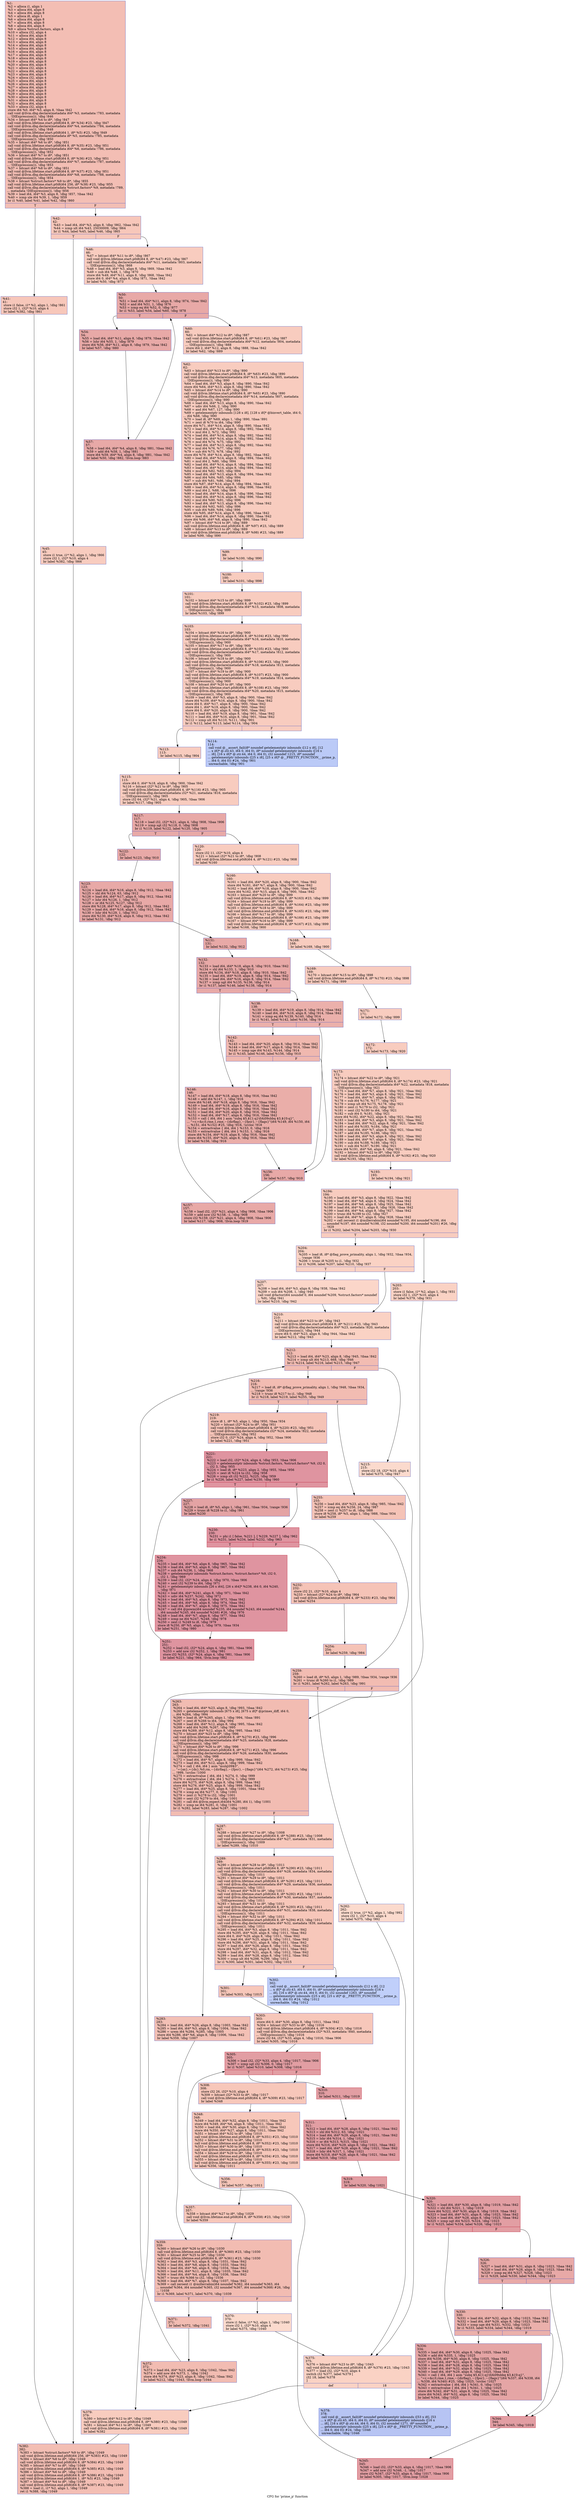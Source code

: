 digraph "CFG for 'prime_p' function" {
	label="CFG for 'prime_p' function";

	Node0x19d0fa0 [shape=record,color="#3d50c3ff", style=filled, fillcolor="#e36c5570",label="{%1:\l  %2 = alloca i1, align 1\l  %3 = alloca i64, align 8\l  %4 = alloca i64, align 8\l  %5 = alloca i8, align 1\l  %6 = alloca i64, align 8\l  %7 = alloca i64, align 8\l  %8 = alloca i64, align 8\l  %9 = alloca %struct.factors, align 8\l  %10 = alloca i32, align 4\l  %11 = alloca i64, align 8\l  %12 = alloca i64, align 8\l  %13 = alloca i64, align 8\l  %14 = alloca i64, align 8\l  %15 = alloca i64, align 8\l  %16 = alloca i64, align 8\l  %17 = alloca i64, align 8\l  %18 = alloca i64, align 8\l  %19 = alloca i64, align 8\l  %20 = alloca i64, align 8\l  %21 = alloca i32, align 4\l  %22 = alloca i64, align 8\l  %23 = alloca i64, align 8\l  %24 = alloca i32, align 4\l  %25 = alloca i64, align 8\l  %26 = alloca i64, align 8\l  %27 = alloca i64, align 8\l  %28 = alloca i64, align 8\l  %29 = alloca i64, align 8\l  %30 = alloca i64, align 8\l  %31 = alloca i64, align 8\l  %32 = alloca i64, align 8\l  %33 = alloca i32, align 4\l  store i64 %0, i64* %3, align 8, !tbaa !842\l  call void @llvm.dbg.declare(metadata i64* %3, metadata !783, metadata\l... !DIExpression()), !dbg !846\l  %34 = bitcast i64* %4 to i8*, !dbg !847\l  call void @llvm.lifetime.start.p0i8(i64 8, i8* %34) #23, !dbg !847\l  call void @llvm.dbg.declare(metadata i64* %4, metadata !784, metadata\l... !DIExpression()), !dbg !848\l  call void @llvm.lifetime.start.p0i8(i64 1, i8* %5) #23, !dbg !849\l  call void @llvm.dbg.declare(metadata i8* %5, metadata !785, metadata\l... !DIExpression()), !dbg !850\l  %35 = bitcast i64* %6 to i8*, !dbg !851\l  call void @llvm.lifetime.start.p0i8(i64 8, i8* %35) #23, !dbg !851\l  call void @llvm.dbg.declare(metadata i64* %6, metadata !786, metadata\l... !DIExpression()), !dbg !852\l  %36 = bitcast i64* %7 to i8*, !dbg !851\l  call void @llvm.lifetime.start.p0i8(i64 8, i8* %36) #23, !dbg !851\l  call void @llvm.dbg.declare(metadata i64* %7, metadata !787, metadata\l... !DIExpression()), !dbg !853\l  %37 = bitcast i64* %8 to i8*, !dbg !851\l  call void @llvm.lifetime.start.p0i8(i64 8, i8* %37) #23, !dbg !851\l  call void @llvm.dbg.declare(metadata i64* %8, metadata !788, metadata\l... !DIExpression()), !dbg !854\l  %38 = bitcast %struct.factors* %9 to i8*, !dbg !855\l  call void @llvm.lifetime.start.p0i8(i64 256, i8* %38) #23, !dbg !855\l  call void @llvm.dbg.declare(metadata %struct.factors* %9, metadata !789,\l... metadata !DIExpression()), !dbg !856\l  %39 = load i64, i64* %3, align 8, !dbg !857, !tbaa !842\l  %40 = icmp ule i64 %39, 1, !dbg !859\l  br i1 %40, label %41, label %42, !dbg !860\l|{<s0>T|<s1>F}}"];
	Node0x19d0fa0:s0 -> Node0x1a3d120;
	Node0x19d0fa0:s1 -> Node0x1a3d170;
	Node0x1a3d120 [shape=record,color="#3d50c3ff", style=filled, fillcolor="#ec7f6370",label="{%41:\l41:                                               \l  store i1 false, i1* %2, align 1, !dbg !861\l  store i32 1, i32* %10, align 4\l  br label %382, !dbg !861\l}"];
	Node0x1a3d120 -> Node0x1a3ea70;
	Node0x1a3d170 [shape=record,color="#3d50c3ff", style=filled, fillcolor="#ec7f6370",label="{%42:\l42:                                               \l  %43 = load i64, i64* %3, align 8, !dbg !862, !tbaa !842\l  %44 = icmp ult i64 %43, 25030009, !dbg !864\l  br i1 %44, label %45, label %46, !dbg !865\l|{<s0>T|<s1>F}}"];
	Node0x1a3d170:s0 -> Node0x1a3d1c0;
	Node0x1a3d170:s1 -> Node0x1a3d210;
	Node0x1a3d1c0 [shape=record,color="#3d50c3ff", style=filled, fillcolor="#f08b6e70",label="{%45:\l45:                                               \l  store i1 true, i1* %2, align 1, !dbg !866\l  store i32 1, i32* %10, align 4\l  br label %382, !dbg !866\l}"];
	Node0x1a3d1c0 -> Node0x1a3ea70;
	Node0x1a3d210 [shape=record,color="#3d50c3ff", style=filled, fillcolor="#f08b6e70",label="{%46:\l46:                                               \l  %47 = bitcast i64* %11 to i8*, !dbg !867\l  call void @llvm.lifetime.start.p0i8(i64 8, i8* %47) #23, !dbg !867\l  call void @llvm.dbg.declare(metadata i64* %11, metadata !803, metadata\l... !DIExpression()), !dbg !868\l  %48 = load i64, i64* %3, align 8, !dbg !869, !tbaa !842\l  %49 = sub i64 %48, 1, !dbg !870\l  store i64 %49, i64* %11, align 8, !dbg !868, !tbaa !842\l  store i64 0, i64* %4, align 8, !dbg !871, !tbaa !842\l  br label %50, !dbg !873\l}"];
	Node0x1a3d210 -> Node0x1a3d260;
	Node0x1a3d260 [shape=record,color="#3d50c3ff", style=filled, fillcolor="#ca3b3770",label="{%50:\l50:                                               \l  %51 = load i64, i64* %11, align 8, !dbg !874, !tbaa !842\l  %52 = and i64 %51, 1, !dbg !876\l  %53 = icmp eq i64 %52, 0, !dbg !877\l  br i1 %53, label %54, label %60, !dbg !878\l|{<s0>T|<s1>F}}"];
	Node0x1a3d260:s0 -> Node0x1a3d2b0;
	Node0x1a3d260:s1 -> Node0x1a3d350;
	Node0x1a3d2b0 [shape=record,color="#3d50c3ff", style=filled, fillcolor="#ca3b3770",label="{%54:\l54:                                               \l  %55 = load i64, i64* %11, align 8, !dbg !879, !tbaa !842\l  %56 = lshr i64 %55, 1, !dbg !879\l  store i64 %56, i64* %11, align 8, !dbg !879, !tbaa !842\l  br label %57, !dbg !880\l}"];
	Node0x1a3d2b0 -> Node0x1a3d300;
	Node0x1a3d300 [shape=record,color="#3d50c3ff", style=filled, fillcolor="#ca3b3770",label="{%57:\l57:                                               \l  %58 = load i64, i64* %4, align 8, !dbg !881, !tbaa !842\l  %59 = add i64 %58, 1, !dbg !881\l  store i64 %59, i64* %4, align 8, !dbg !881, !tbaa !842\l  br label %50, !dbg !882, !llvm.loop !883\l}"];
	Node0x1a3d300 -> Node0x1a3d260;
	Node0x1a3d350 [shape=record,color="#3d50c3ff", style=filled, fillcolor="#f08b6e70",label="{%60:\l60:                                               \l  %61 = bitcast i64* %12 to i8*, !dbg !887\l  call void @llvm.lifetime.start.p0i8(i64 8, i8* %61) #23, !dbg !887\l  call void @llvm.dbg.declare(metadata i64* %12, metadata !804, metadata\l... !DIExpression()), !dbg !888\l  store i64 2, i64* %12, align 8, !dbg !888, !tbaa !842\l  br label %62, !dbg !889\l}"];
	Node0x1a3d350 -> Node0x1a3d3a0;
	Node0x1a3d3a0 [shape=record,color="#3d50c3ff", style=filled, fillcolor="#f08b6e70",label="{%62:\l62:                                               \l  %63 = bitcast i64* %13 to i8*, !dbg !890\l  call void @llvm.lifetime.start.p0i8(i64 8, i8* %63) #23, !dbg !890\l  call void @llvm.dbg.declare(metadata i64* %13, metadata !805, metadata\l... !DIExpression()), !dbg !890\l  %64 = load i64, i64* %3, align 8, !dbg !890, !tbaa !842\l  store i64 %64, i64* %13, align 8, !dbg !890, !tbaa !842\l  %65 = bitcast i64* %14 to i8*, !dbg !890\l  call void @llvm.lifetime.start.p0i8(i64 8, i8* %65) #23, !dbg !890\l  call void @llvm.dbg.declare(metadata i64* %14, metadata !807, metadata\l... !DIExpression()), !dbg !890\l  %66 = load i64, i64* %13, align 8, !dbg !890, !tbaa !842\l  %67 = udiv i64 %66, 2, !dbg !890\l  %68 = and i64 %67, 127, !dbg !890\l  %69 = getelementptr inbounds [128 x i8], [128 x i8]* @binvert_table, i64 0,\l... i64 %68, !dbg !890\l  %70 = load i8, i8* %69, align 1, !dbg !890, !tbaa !891\l  %71 = zext i8 %70 to i64, !dbg !890\l  store i64 %71, i64* %14, align 8, !dbg !890, !tbaa !842\l  %72 = load i64, i64* %14, align 8, !dbg !892, !tbaa !842\l  %73 = mul i64 2, %72, !dbg !892\l  %74 = load i64, i64* %14, align 8, !dbg !892, !tbaa !842\l  %75 = load i64, i64* %14, align 8, !dbg !892, !tbaa !842\l  %76 = mul i64 %74, %75, !dbg !892\l  %77 = load i64, i64* %13, align 8, !dbg !892, !tbaa !842\l  %78 = mul i64 %76, %77, !dbg !892\l  %79 = sub i64 %73, %78, !dbg !892\l  store i64 %79, i64* %14, align 8, !dbg !892, !tbaa !842\l  %80 = load i64, i64* %14, align 8, !dbg !894, !tbaa !842\l  %81 = mul i64 2, %80, !dbg !894\l  %82 = load i64, i64* %14, align 8, !dbg !894, !tbaa !842\l  %83 = load i64, i64* %14, align 8, !dbg !894, !tbaa !842\l  %84 = mul i64 %82, %83, !dbg !894\l  %85 = load i64, i64* %13, align 8, !dbg !894, !tbaa !842\l  %86 = mul i64 %84, %85, !dbg !894\l  %87 = sub i64 %81, %86, !dbg !894\l  store i64 %87, i64* %14, align 8, !dbg !894, !tbaa !842\l  %88 = load i64, i64* %14, align 8, !dbg !896, !tbaa !842\l  %89 = mul i64 2, %88, !dbg !896\l  %90 = load i64, i64* %14, align 8, !dbg !896, !tbaa !842\l  %91 = load i64, i64* %14, align 8, !dbg !896, !tbaa !842\l  %92 = mul i64 %90, %91, !dbg !896\l  %93 = load i64, i64* %13, align 8, !dbg !896, !tbaa !842\l  %94 = mul i64 %92, %93, !dbg !896\l  %95 = sub i64 %89, %94, !dbg !896\l  store i64 %95, i64* %14, align 8, !dbg !896, !tbaa !842\l  %96 = load i64, i64* %14, align 8, !dbg !890, !tbaa !842\l  store i64 %96, i64* %8, align 8, !dbg !890, !tbaa !842\l  %97 = bitcast i64* %14 to i8*, !dbg !889\l  call void @llvm.lifetime.end.p0i8(i64 8, i8* %97) #23, !dbg !889\l  %98 = bitcast i64* %13 to i8*, !dbg !889\l  call void @llvm.lifetime.end.p0i8(i64 8, i8* %98) #23, !dbg !889\l  br label %99, !dbg !890\l}"];
	Node0x1a3d3a0 -> Node0x1a3d3f0;
	Node0x1a3d3f0 [shape=record,color="#3d50c3ff", style=filled, fillcolor="#f08b6e70",label="{%99:\l99:                                               \l  br label %100, !dbg !890\l}"];
	Node0x1a3d3f0 -> Node0x1a3d440;
	Node0x1a3d440 [shape=record,color="#3d50c3ff", style=filled, fillcolor="#f08b6e70",label="{%100:\l100:                                              \l  br label %101, !dbg !898\l}"];
	Node0x1a3d440 -> Node0x1a3d490;
	Node0x1a3d490 [shape=record,color="#3d50c3ff", style=filled, fillcolor="#f08b6e70",label="{%101:\l101:                                              \l  %102 = bitcast i64* %15 to i8*, !dbg !899\l  call void @llvm.lifetime.start.p0i8(i64 8, i8* %102) #23, !dbg !899\l  call void @llvm.dbg.declare(metadata i64* %15, metadata !808, metadata\l... !DIExpression()), !dbg !899\l  br label %103, !dbg !899\l}"];
	Node0x1a3d490 -> Node0x1a3d4e0;
	Node0x1a3d4e0 [shape=record,color="#3d50c3ff", style=filled, fillcolor="#f08b6e70",label="{%103:\l103:                                              \l  %104 = bitcast i64* %16 to i8*, !dbg !900\l  call void @llvm.lifetime.start.p0i8(i64 8, i8* %104) #23, !dbg !900\l  call void @llvm.dbg.declare(metadata i64* %16, metadata !810, metadata\l... !DIExpression()), !dbg !900\l  %105 = bitcast i64* %17 to i8*, !dbg !900\l  call void @llvm.lifetime.start.p0i8(i64 8, i8* %105) #23, !dbg !900\l  call void @llvm.dbg.declare(metadata i64* %17, metadata !812, metadata\l... !DIExpression()), !dbg !900\l  %106 = bitcast i64* %18 to i8*, !dbg !900\l  call void @llvm.lifetime.start.p0i8(i64 8, i8* %106) #23, !dbg !900\l  call void @llvm.dbg.declare(metadata i64* %18, metadata !813, metadata\l... !DIExpression()), !dbg !900\l  %107 = bitcast i64* %19 to i8*, !dbg !900\l  call void @llvm.lifetime.start.p0i8(i64 8, i8* %107) #23, !dbg !900\l  call void @llvm.dbg.declare(metadata i64* %19, metadata !814, metadata\l... !DIExpression()), !dbg !900\l  %108 = bitcast i64* %20 to i8*, !dbg !900\l  call void @llvm.lifetime.start.p0i8(i64 8, i8* %108) #23, !dbg !900\l  call void @llvm.dbg.declare(metadata i64* %20, metadata !815, metadata\l... !DIExpression()), !dbg !900\l  %109 = load i64, i64* %3, align 8, !dbg !900, !tbaa !842\l  store i64 %109, i64* %16, align 8, !dbg !900, !tbaa !842\l  store i64 0, i64* %17, align 8, !dbg !900, !tbaa !842\l  store i64 1, i64* %19, align 8, !dbg !900, !tbaa !842\l  store i64 0, i64* %20, align 8, !dbg !900, !tbaa !842\l  %110 = load i64, i64* %19, align 8, !dbg !901, !tbaa !842\l  %111 = load i64, i64* %16, align 8, !dbg !901, !tbaa !842\l  %112 = icmp ult i64 %110, %111, !dbg !901\l  br i1 %112, label %113, label %114, !dbg !904\l|{<s0>T|<s1>F}}"];
	Node0x1a3d4e0:s0 -> Node0x1a3d530;
	Node0x1a3d4e0:s1 -> Node0x1a3d580;
	Node0x1a3d530 [shape=record,color="#3d50c3ff", style=filled, fillcolor="#f08b6e70",label="{%113:\l113:                                              \l  br label %115, !dbg !904\l}"];
	Node0x1a3d530 -> Node0x1a3d5d0;
	Node0x1a3d580 [shape=record,color="#3d50c3ff", style=filled, fillcolor="#6687ed70",label="{%114:\l114:                                              \l  call void @__assert_fail(i8* noundef getelementptr inbounds ([12 x i8], [12\l... x i8]* @.str.43, i64 0, i64 0), i8* noundef getelementptr inbounds ([16 x\l... i8], [16 x i8]* @.str.44, i64 0, i64 0), i32 noundef 1215, i8* noundef\l... getelementptr inbounds ([25 x i8], [25 x i8]* @__PRETTY_FUNCTION__.prime_p,\l... i64 0, i64 0)) #24, !dbg !901\l  unreachable, !dbg !901\l}"];
	Node0x1a3d5d0 [shape=record,color="#3d50c3ff", style=filled, fillcolor="#f08b6e70",label="{%115:\l115:                                              \l  store i64 0, i64* %18, align 8, !dbg !900, !tbaa !842\l  %116 = bitcast i32* %21 to i8*, !dbg !905\l  call void @llvm.lifetime.start.p0i8(i64 4, i8* %116) #23, !dbg !905\l  call void @llvm.dbg.declare(metadata i32* %21, metadata !816, metadata\l... !DIExpression()), !dbg !905\l  store i32 64, i32* %21, align 4, !dbg !905, !tbaa !906\l  br label %117, !dbg !905\l}"];
	Node0x1a3d5d0 -> Node0x1a3d620;
	Node0x1a3d620 [shape=record,color="#3d50c3ff", style=filled, fillcolor="#ca3b3770",label="{%117:\l117:                                              \l  %118 = load i32, i32* %21, align 4, !dbg !908, !tbaa !906\l  %119 = icmp sgt i32 %118, 0, !dbg !908\l  br i1 %119, label %122, label %120, !dbg !905\l|{<s0>T|<s1>F}}"];
	Node0x1a3d620:s0 -> Node0x1a3d6c0;
	Node0x1a3d620:s1 -> Node0x1a3d670;
	Node0x1a3d670 [shape=record,color="#3d50c3ff", style=filled, fillcolor="#f08b6e70",label="{%120:\l120:                                              \l  store i32 11, i32* %10, align 4\l  %121 = bitcast i32* %21 to i8*, !dbg !908\l  call void @llvm.lifetime.end.p0i8(i64 4, i8* %121) #23, !dbg !908\l  br label %160\l}"];
	Node0x1a3d670 -> Node0x1a3d990;
	Node0x1a3d6c0 [shape=record,color="#3d50c3ff", style=filled, fillcolor="#ca3b3770",label="{%122:\l122:                                              \l  br label %123, !dbg !910\l}"];
	Node0x1a3d6c0 -> Node0x1a3d710;
	Node0x1a3d710 [shape=record,color="#3d50c3ff", style=filled, fillcolor="#ca3b3770",label="{%123:\l123:                                              \l  %124 = load i64, i64* %16, align 8, !dbg !912, !tbaa !842\l  %125 = shl i64 %124, 63, !dbg !912\l  %126 = load i64, i64* %17, align 8, !dbg !912, !tbaa !842\l  %127 = lshr i64 %126, 1, !dbg !912\l  %128 = or i64 %125, %127, !dbg !912\l  store i64 %128, i64* %17, align 8, !dbg !912, !tbaa !842\l  %129 = load i64, i64* %16, align 8, !dbg !912, !tbaa !842\l  %130 = lshr i64 %129, 1, !dbg !912\l  store i64 %130, i64* %16, align 8, !dbg !912, !tbaa !842\l  br label %131, !dbg !912\l}"];
	Node0x1a3d710 -> Node0x1a3d760;
	Node0x1a3d760 [shape=record,color="#3d50c3ff", style=filled, fillcolor="#ca3b3770",label="{%131:\l131:                                              \l  br label %132, !dbg !912\l}"];
	Node0x1a3d760 -> Node0x1a3d7b0;
	Node0x1a3d7b0 [shape=record,color="#3d50c3ff", style=filled, fillcolor="#ca3b3770",label="{%132:\l132:                                              \l  %133 = load i64, i64* %18, align 8, !dbg !910, !tbaa !842\l  %134 = shl i64 %133, 1, !dbg !910\l  store i64 %134, i64* %18, align 8, !dbg !910, !tbaa !842\l  %135 = load i64, i64* %19, align 8, !dbg !914, !tbaa !842\l  %136 = load i64, i64* %16, align 8, !dbg !914, !tbaa !842\l  %137 = icmp ugt i64 %135, %136, !dbg !914\l  br i1 %137, label %146, label %138, !dbg !914\l|{<s0>T|<s1>F}}"];
	Node0x1a3d7b0:s0 -> Node0x1a3d8a0;
	Node0x1a3d7b0:s1 -> Node0x1a3d800;
	Node0x1a3d800 [shape=record,color="#3d50c3ff", style=filled, fillcolor="#d24b4070",label="{%138:\l138:                                              \l  %139 = load i64, i64* %19, align 8, !dbg !914, !tbaa !842\l  %140 = load i64, i64* %16, align 8, !dbg !914, !tbaa !842\l  %141 = icmp eq i64 %139, %140, !dbg !914\l  br i1 %141, label %142, label %156, !dbg !914\l|{<s0>T|<s1>F}}"];
	Node0x1a3d800:s0 -> Node0x1a3d850;
	Node0x1a3d800:s1 -> Node0x1a3d8f0;
	Node0x1a3d850 [shape=record,color="#3d50c3ff", style=filled, fillcolor="#dc5d4a70",label="{%142:\l142:                                              \l  %143 = load i64, i64* %20, align 8, !dbg !914, !tbaa !842\l  %144 = load i64, i64* %17, align 8, !dbg !914, !tbaa !842\l  %145 = icmp uge i64 %143, %144, !dbg !914\l  br i1 %145, label %146, label %156, !dbg !910\l|{<s0>T|<s1>F}}"];
	Node0x1a3d850:s0 -> Node0x1a3d8a0;
	Node0x1a3d850:s1 -> Node0x1a3d8f0;
	Node0x1a3d8a0 [shape=record,color="#3d50c3ff", style=filled, fillcolor="#d0473d70",label="{%146:\l146:                                              \l  %147 = load i64, i64* %18, align 8, !dbg !916, !tbaa !842\l  %148 = add i64 %147, 1, !dbg !916\l  store i64 %148, i64* %18, align 8, !dbg !916, !tbaa !842\l  %149 = load i64, i64* %19, align 8, !dbg !916, !tbaa !842\l  %150 = load i64, i64* %16, align 8, !dbg !916, !tbaa !842\l  %151 = load i64, i64* %20, align 8, !dbg !916, !tbaa !842\l  %152 = load i64, i64* %17, align 8, !dbg !916, !tbaa !842\l  %153 = call \{ i64, i64 \} asm \"subq $5,$\{1:q\}\\0A\\09sbbq $3,$\{0:q\}\",\l... \"=r,=&r,0,rme,1,rme,~\{dirflag\},~\{fpsr\},~\{flags\}\"(i64 %149, i64 %150, i64\l... %151, i64 %152) #25, !dbg !916, !srcloc !918\l  %154 = extractvalue \{ i64, i64 \} %153, 0, !dbg !916\l  %155 = extractvalue \{ i64, i64 \} %153, 1, !dbg !916\l  store i64 %154, i64* %19, align 8, !dbg !916, !tbaa !842\l  store i64 %155, i64* %20, align 8, !dbg !916, !tbaa !842\l  br label %156, !dbg !916\l}"];
	Node0x1a3d8a0 -> Node0x1a3d8f0;
	Node0x1a3d8f0 [shape=record,color="#3d50c3ff", style=filled, fillcolor="#ca3b3770",label="{%156:\l156:                                              \l  br label %157, !dbg !910\l}"];
	Node0x1a3d8f0 -> Node0x1a3d940;
	Node0x1a3d940 [shape=record,color="#3d50c3ff", style=filled, fillcolor="#ca3b3770",label="{%157:\l157:                                              \l  %158 = load i32, i32* %21, align 4, !dbg !908, !tbaa !906\l  %159 = add nsw i32 %158, -1, !dbg !908\l  store i32 %159, i32* %21, align 4, !dbg !908, !tbaa !906\l  br label %117, !dbg !908, !llvm.loop !919\l}"];
	Node0x1a3d940 -> Node0x1a3d620;
	Node0x1a3d990 [shape=record,color="#3d50c3ff", style=filled, fillcolor="#f08b6e70",label="{%160:\l160:                                              \l  %161 = load i64, i64* %20, align 8, !dbg !900, !tbaa !842\l  store i64 %161, i64* %7, align 8, !dbg !900, !tbaa !842\l  %162 = load i64, i64* %18, align 8, !dbg !900, !tbaa !842\l  store i64 %162, i64* %15, align 8, !dbg !900, !tbaa !842\l  %163 = bitcast i64* %20 to i8*, !dbg !899\l  call void @llvm.lifetime.end.p0i8(i64 8, i8* %163) #23, !dbg !899\l  %164 = bitcast i64* %19 to i8*, !dbg !899\l  call void @llvm.lifetime.end.p0i8(i64 8, i8* %164) #23, !dbg !899\l  %165 = bitcast i64* %18 to i8*, !dbg !899\l  call void @llvm.lifetime.end.p0i8(i64 8, i8* %165) #23, !dbg !899\l  %166 = bitcast i64* %17 to i8*, !dbg !899\l  call void @llvm.lifetime.end.p0i8(i64 8, i8* %166) #23, !dbg !899\l  %167 = bitcast i64* %16 to i8*, !dbg !899\l  call void @llvm.lifetime.end.p0i8(i64 8, i8* %167) #23, !dbg !899\l  br label %168, !dbg !900\l}"];
	Node0x1a3d990 -> Node0x1a3d9e0;
	Node0x1a3d9e0 [shape=record,color="#3d50c3ff", style=filled, fillcolor="#f08b6e70",label="{%168:\l168:                                              \l  br label %169, !dbg !900\l}"];
	Node0x1a3d9e0 -> Node0x1a3da30;
	Node0x1a3da30 [shape=record,color="#3d50c3ff", style=filled, fillcolor="#f08b6e70",label="{%169:\l169:                                              \l  %170 = bitcast i64* %15 to i8*, !dbg !898\l  call void @llvm.lifetime.end.p0i8(i64 8, i8* %170) #23, !dbg !898\l  br label %171, !dbg !899\l}"];
	Node0x1a3da30 -> Node0x1a3da80;
	Node0x1a3da80 [shape=record,color="#3d50c3ff", style=filled, fillcolor="#f08b6e70",label="{%171:\l171:                                              \l  br label %172, !dbg !899\l}"];
	Node0x1a3da80 -> Node0x1a3dad0;
	Node0x1a3dad0 [shape=record,color="#3d50c3ff", style=filled, fillcolor="#f08b6e70",label="{%172:\l172:                                              \l  br label %173, !dbg !920\l}"];
	Node0x1a3dad0 -> Node0x1a3db20;
	Node0x1a3db20 [shape=record,color="#3d50c3ff", style=filled, fillcolor="#f08b6e70",label="{%173:\l173:                                              \l  %174 = bitcast i64* %22 to i8*, !dbg !921\l  call void @llvm.lifetime.start.p0i8(i64 8, i8* %174) #23, !dbg !921\l  call void @llvm.dbg.declare(metadata i64* %22, metadata !818, metadata\l... !DIExpression()), !dbg !921\l  %175 = load i64, i64* %7, align 8, !dbg !921, !tbaa !842\l  %176 = load i64, i64* %3, align 8, !dbg !921, !tbaa !842\l  %177 = load i64, i64* %7, align 8, !dbg !921, !tbaa !842\l  %178 = sub i64 %176, %177, !dbg !921\l  %179 = icmp ult i64 %175, %178, !dbg !921\l  %180 = zext i1 %179 to i32, !dbg !921\l  %181 = sext i32 %180 to i64, !dbg !921\l  %182 = sub i64 0, %181, !dbg !921\l  store i64 %182, i64* %22, align 8, !dbg !921, !tbaa !842\l  %183 = load i64, i64* %3, align 8, !dbg !921, !tbaa !842\l  %184 = load i64, i64* %22, align 8, !dbg !921, !tbaa !842\l  %185 = and i64 %183, %184, !dbg !921\l  %186 = load i64, i64* %7, align 8, !dbg !921, !tbaa !842\l  %187 = add i64 %185, %186, !dbg !921\l  %188 = load i64, i64* %3, align 8, !dbg !921, !tbaa !842\l  %189 = load i64, i64* %7, align 8, !dbg !921, !tbaa !842\l  %190 = sub i64 %188, %189, !dbg !921\l  %191 = sub i64 %187, %190, !dbg !921\l  store i64 %191, i64* %6, align 8, !dbg !921, !tbaa !842\l  %192 = bitcast i64* %22 to i8*, !dbg !920\l  call void @llvm.lifetime.end.p0i8(i64 8, i8* %192) #23, !dbg !920\l  br label %193, !dbg !921\l}"];
	Node0x1a3db20 -> Node0x1a3db70;
	Node0x1a3db70 [shape=record,color="#3d50c3ff", style=filled, fillcolor="#f08b6e70",label="{%193:\l193:                                              \l  br label %194, !dbg !921\l}"];
	Node0x1a3db70 -> Node0x1a3dbc0;
	Node0x1a3dbc0 [shape=record,color="#3d50c3ff", style=filled, fillcolor="#f08b6e70",label="{%194:\l194:                                              \l  %195 = load i64, i64* %3, align 8, !dbg !922, !tbaa !842\l  %196 = load i64, i64* %8, align 8, !dbg !924, !tbaa !842\l  %197 = load i64, i64* %6, align 8, !dbg !925, !tbaa !842\l  %198 = load i64, i64* %11, align 8, !dbg !926, !tbaa !842\l  %199 = load i64, i64* %4, align 8, !dbg !927, !tbaa !842\l  %200 = trunc i64 %199 to i32, !dbg !927\l  %201 = load i64, i64* %7, align 8, !dbg !928, !tbaa !842\l  %202 = call zeroext i1 @millerrabin(i64 noundef %195, i64 noundef %196, i64\l... noundef %197, i64 noundef %198, i32 noundef %200, i64 noundef %201) #26, !dbg\l... !929\l  br i1 %202, label %204, label %203, !dbg !930\l|{<s0>T|<s1>F}}"];
	Node0x1a3dbc0:s0 -> Node0x1a3dc60;
	Node0x1a3dbc0:s1 -> Node0x1a3dc10;
	Node0x1a3dc10 [shape=record,color="#3d50c3ff", style=filled, fillcolor="#f4987a70",label="{%203:\l203:                                              \l  store i1 false, i1* %2, align 1, !dbg !931\l  store i32 1, i32* %10, align 4\l  br label %379, !dbg !931\l}"];
	Node0x1a3dc10 -> Node0x1a3ea20;
	Node0x1a3dc60 [shape=record,color="#3d50c3ff", style=filled, fillcolor="#f4987a70",label="{%204:\l204:                                              \l  %205 = load i8, i8* @flag_prove_primality, align 1, !dbg !932, !tbaa !934,\l... !range !936\l  %206 = trunc i8 %205 to i1, !dbg !932\l  br i1 %206, label %207, label %210, !dbg !937\l|{<s0>T|<s1>F}}"];
	Node0x1a3dc60:s0 -> Node0x1a3dcb0;
	Node0x1a3dc60:s1 -> Node0x1a3dd00;
	Node0x1a3dcb0 [shape=record,color="#3d50c3ff", style=filled, fillcolor="#f6a38570",label="{%207:\l207:                                              \l  %208 = load i64, i64* %3, align 8, !dbg !938, !tbaa !842\l  %209 = sub i64 %208, 1, !dbg !940\l  call void @factor(i64 noundef 0, i64 noundef %209, %struct.factors* noundef\l... %9), !dbg !941\l  br label %210, !dbg !942\l}"];
	Node0x1a3dcb0 -> Node0x1a3dd00;
	Node0x1a3dd00 [shape=record,color="#3d50c3ff", style=filled, fillcolor="#f4987a70",label="{%210:\l210:                                              \l  %211 = bitcast i64* %23 to i8*, !dbg !943\l  call void @llvm.lifetime.start.p0i8(i64 8, i8* %211) #23, !dbg !943\l  call void @llvm.dbg.declare(metadata i64* %23, metadata !820, metadata\l... !DIExpression()), !dbg !944\l  store i64 0, i64* %23, align 8, !dbg !944, !tbaa !842\l  br label %212, !dbg !943\l}"];
	Node0x1a3dd00 -> Node0x1a3dd50;
	Node0x1a3dd50 [shape=record,color="#3d50c3ff", style=filled, fillcolor="#e1675170",label="{%212:\l212:                                              \l  %213 = load i64, i64* %23, align 8, !dbg !945, !tbaa !842\l  %214 = icmp ult i64 %213, 668, !dbg !946\l  br i1 %214, label %216, label %215, !dbg !947\l|{<s0>T|<s1>F}}"];
	Node0x1a3dd50:s0 -> Node0x1a3ddf0;
	Node0x1a3dd50:s1 -> Node0x1a3dda0;
	Node0x1a3dda0 [shape=record,color="#3d50c3ff", style=filled, fillcolor="#f7ac8e70",label="{%215:\l215:                                              \l  store i32 18, i32* %10, align 4\l  br label %375, !dbg !947\l}"];
	Node0x1a3dda0 -> Node0x1a3e980;
	Node0x1a3ddf0 [shape=record,color="#3d50c3ff", style=filled, fillcolor="#e1675170",label="{%216:\l216:                                              \l  %217 = load i8, i8* @flag_prove_primality, align 1, !dbg !948, !tbaa !934,\l... !range !936\l  %218 = trunc i8 %217 to i1, !dbg !948\l  br i1 %218, label %219, label %255, !dbg !949\l|{<s0>T|<s1>F}}"];
	Node0x1a3ddf0:s0 -> Node0x1a3de40;
	Node0x1a3ddf0:s1 -> Node0x1a3e0c0;
	Node0x1a3de40 [shape=record,color="#3d50c3ff", style=filled, fillcolor="#e8765c70",label="{%219:\l219:                                              \l  store i8 1, i8* %5, align 1, !dbg !950, !tbaa !934\l  %220 = bitcast i32* %24 to i8*, !dbg !951\l  call void @llvm.lifetime.start.p0i8(i64 4, i8* %220) #23, !dbg !951\l  call void @llvm.dbg.declare(metadata i32* %24, metadata !822, metadata\l... !DIExpression()), !dbg !952\l  store i32 0, i32* %24, align 4, !dbg !952, !tbaa !906\l  br label %221, !dbg !951\l}"];
	Node0x1a3de40 -> Node0x1a3de90;
	Node0x1a3de90 [shape=record,color="#b70d28ff", style=filled, fillcolor="#b70d2870",label="{%221:\l221:                                              \l  %222 = load i32, i32* %24, align 4, !dbg !953, !tbaa !906\l  %223 = getelementptr inbounds %struct.factors, %struct.factors* %9, i32 0,\l... i32 3, !dbg !955\l  %224 = load i8, i8* %223, align 2, !dbg !955, !tbaa !956\l  %225 = zext i8 %224 to i32, !dbg !958\l  %226 = icmp slt i32 %222, %225, !dbg !959\l  br i1 %226, label %227, label %230, !dbg !960\l|{<s0>T|<s1>F}}"];
	Node0x1a3de90:s0 -> Node0x1a3dee0;
	Node0x1a3de90:s1 -> Node0x1a3df30;
	Node0x1a3dee0 [shape=record,color="#3d50c3ff", style=filled, fillcolor="#c32e3170",label="{%227:\l227:                                              \l  %228 = load i8, i8* %5, align 1, !dbg !961, !tbaa !934, !range !936\l  %229 = trunc i8 %228 to i1, !dbg !961\l  br label %230\l}"];
	Node0x1a3dee0 -> Node0x1a3df30;
	Node0x1a3df30 [shape=record,color="#b70d28ff", style=filled, fillcolor="#b70d2870",label="{%230:\l230:                                              \l  %231 = phi i1 [ false, %221 ], [ %229, %227 ], !dbg !962\l  br i1 %231, label %234, label %232, !dbg !963\l|{<s0>T|<s1>F}}"];
	Node0x1a3df30:s0 -> Node0x1a3dfd0;
	Node0x1a3df30:s1 -> Node0x1a3df80;
	Node0x1a3df80 [shape=record,color="#3d50c3ff", style=filled, fillcolor="#e8765c70",label="{%232:\l232:                                              \l  store i32 21, i32* %10, align 4\l  %233 = bitcast i32* %24 to i8*, !dbg !964\l  call void @llvm.lifetime.end.p0i8(i64 4, i8* %233) #23, !dbg !964\l  br label %254\l}"];
	Node0x1a3df80 -> Node0x1a3e070;
	Node0x1a3dfd0 [shape=record,color="#b70d28ff", style=filled, fillcolor="#b70d2870",label="{%234:\l234:                                              \l  %235 = load i64, i64* %6, align 8, !dbg !965, !tbaa !842\l  %236 = load i64, i64* %3, align 8, !dbg !967, !tbaa !842\l  %237 = sub i64 %236, 1, !dbg !968\l  %238 = getelementptr inbounds %struct.factors, %struct.factors* %9, i32 0,\l... i32 1, !dbg !969\l  %239 = load i32, i32* %24, align 4, !dbg !970, !tbaa !906\l  %240 = sext i32 %239 to i64, !dbg !971\l  %241 = getelementptr inbounds [26 x i64], [26 x i64]* %238, i64 0, i64 %240,\l... !dbg !971\l  %242 = load i64, i64* %241, align 8, !dbg !971, !tbaa !842\l  %243 = udiv i64 %237, %242, !dbg !972\l  %244 = load i64, i64* %3, align 8, !dbg !973, !tbaa !842\l  %245 = load i64, i64* %8, align 8, !dbg !974, !tbaa !842\l  %246 = load i64, i64* %7, align 8, !dbg !975, !tbaa !842\l  %247 = call i64 @powm(i64 noundef %235, i64 noundef %243, i64 noundef %244,\l... i64 noundef %245, i64 noundef %246) #26, !dbg !976\l  %248 = load i64, i64* %7, align 8, !dbg !977, !tbaa !842\l  %249 = icmp ne i64 %247, %248, !dbg !978\l  %250 = zext i1 %249 to i8, !dbg !979\l  store i8 %250, i8* %5, align 1, !dbg !979, !tbaa !934\l  br label %251, !dbg !980\l}"];
	Node0x1a3dfd0 -> Node0x1a3e020;
	Node0x1a3e020 [shape=record,color="#b70d28ff", style=filled, fillcolor="#b70d2870",label="{%251:\l251:                                              \l  %252 = load i32, i32* %24, align 4, !dbg !981, !tbaa !906\l  %253 = add nsw i32 %252, 1, !dbg !981\l  store i32 %253, i32* %24, align 4, !dbg !981, !tbaa !906\l  br label %221, !dbg !964, !llvm.loop !982\l}"];
	Node0x1a3e020 -> Node0x1a3de90;
	Node0x1a3e070 [shape=record,color="#3d50c3ff", style=filled, fillcolor="#e8765c70",label="{%254:\l254:                                              \l  br label %259, !dbg !984\l}"];
	Node0x1a3e070 -> Node0x1a3e110;
	Node0x1a3e0c0 [shape=record,color="#3d50c3ff", style=filled, fillcolor="#e8765c70",label="{%255:\l255:                                              \l  %256 = load i64, i64* %23, align 8, !dbg !985, !tbaa !842\l  %257 = icmp eq i64 %256, 24, !dbg !987\l  %258 = zext i1 %257 to i8, !dbg !988\l  store i8 %258, i8* %5, align 1, !dbg !988, !tbaa !934\l  br label %259\l}"];
	Node0x1a3e0c0 -> Node0x1a3e110;
	Node0x1a3e110 [shape=record,color="#3d50c3ff", style=filled, fillcolor="#e1675170",label="{%259:\l259:                                              \l  %260 = load i8, i8* %5, align 1, !dbg !989, !tbaa !934, !range !936\l  %261 = trunc i8 %260 to i1, !dbg !989\l  br i1 %261, label %262, label %263, !dbg !991\l|{<s0>T|<s1>F}}"];
	Node0x1a3e110:s0 -> Node0x1a3e160;
	Node0x1a3e110:s1 -> Node0x1a3e1b0;
	Node0x1a3e160 [shape=record,color="#3d50c3ff", style=filled, fillcolor="#f7ac8e70",label="{%262:\l262:                                              \l  store i1 true, i1* %2, align 1, !dbg !992\l  store i32 1, i32* %10, align 4\l  br label %375, !dbg !992\l}"];
	Node0x1a3e160 -> Node0x1a3e980;
	Node0x1a3e1b0 [shape=record,color="#3d50c3ff", style=filled, fillcolor="#e1675170",label="{%263:\l263:                                              \l  %264 = load i64, i64* %23, align 8, !dbg !993, !tbaa !842\l  %265 = getelementptr inbounds [675 x i8], [675 x i8]* @primes_diff, i64 0,\l... i64 %264, !dbg !994\l  %266 = load i8, i8* %265, align 1, !dbg !994, !tbaa !891\l  %267 = zext i8 %266 to i64, !dbg !994\l  %268 = load i64, i64* %12, align 8, !dbg !995, !tbaa !842\l  %269 = add i64 %268, %267, !dbg !995\l  store i64 %269, i64* %12, align 8, !dbg !995, !tbaa !842\l  %270 = bitcast i64* %25 to i8*, !dbg !996\l  call void @llvm.lifetime.start.p0i8(i64 8, i8* %270) #23, !dbg !996\l  call void @llvm.dbg.declare(metadata i64* %25, metadata !828, metadata\l... !DIExpression()), !dbg !997\l  %271 = bitcast i64* %26 to i8*, !dbg !996\l  call void @llvm.lifetime.start.p0i8(i64 8, i8* %271) #23, !dbg !996\l  call void @llvm.dbg.declare(metadata i64* %26, metadata !830, metadata\l... !DIExpression()), !dbg !998\l  %272 = load i64, i64* %7, align 8, !dbg !999, !tbaa !842\l  %273 = load i64, i64* %12, align 8, !dbg !999, !tbaa !842\l  %274 = call \{ i64, i64 \} asm \"mulq\\09$3\",\l... \"=\{ax\},=\{dx\},%0,rm,~\{dirflag\},~\{fpsr\},~\{flags\}\"(i64 %272, i64 %273) #25, !dbg\l... !999, !srcloc !1000\l  %275 = extractvalue \{ i64, i64 \} %274, 0, !dbg !999\l  %276 = extractvalue \{ i64, i64 \} %274, 1, !dbg !999\l  store i64 %275, i64* %26, align 8, !dbg !999, !tbaa !842\l  store i64 %276, i64* %25, align 8, !dbg !999, !tbaa !842\l  %277 = load i64, i64* %25, align 8, !dbg !1001, !tbaa !842\l  %278 = icmp eq i64 %277, 0, !dbg !1001\l  %279 = zext i1 %278 to i32, !dbg !1001\l  %280 = sext i32 %279 to i64, !dbg !1001\l  %281 = call i64 @llvm.expect.i64(i64 %280, i64 1), !dbg !1001\l  %282 = icmp ne i64 %281, 0, !dbg !1001\l  br i1 %282, label %283, label %287, !dbg !1002\l|{<s0>T|<s1>F}}"];
	Node0x1a3e1b0:s0 -> Node0x1a3e200;
	Node0x1a3e1b0:s1 -> Node0x1a3e250;
	Node0x1a3e200 [shape=record,color="#3d50c3ff", style=filled, fillcolor="#e5705870",label="{%283:\l283:                                              \l  %284 = load i64, i64* %26, align 8, !dbg !1003, !tbaa !842\l  %285 = load i64, i64* %3, align 8, !dbg !1004, !tbaa !842\l  %286 = urem i64 %284, %285, !dbg !1005\l  store i64 %286, i64* %6, align 8, !dbg !1006, !tbaa !842\l  br label %359, !dbg !1007\l}"];
	Node0x1a3e200 -> Node0x1a3e840;
	Node0x1a3e250 [shape=record,color="#3d50c3ff", style=filled, fillcolor="#ec7f6370",label="{%287:\l287:                                              \l  %288 = bitcast i64* %27 to i8*, !dbg !1008\l  call void @llvm.lifetime.start.p0i8(i64 8, i8* %288) #23, !dbg !1008\l  call void @llvm.dbg.declare(metadata i64* %27, metadata !831, metadata\l... !DIExpression()), !dbg !1009\l  br label %289, !dbg !1010\l}"];
	Node0x1a3e250 -> Node0x1a3e2a0;
	Node0x1a3e2a0 [shape=record,color="#3d50c3ff", style=filled, fillcolor="#ec7f6370",label="{%289:\l289:                                              \l  %290 = bitcast i64* %28 to i8*, !dbg !1011\l  call void @llvm.lifetime.start.p0i8(i64 8, i8* %290) #23, !dbg !1011\l  call void @llvm.dbg.declare(metadata i64* %28, metadata !834, metadata\l... !DIExpression()), !dbg !1011\l  %291 = bitcast i64* %29 to i8*, !dbg !1011\l  call void @llvm.lifetime.start.p0i8(i64 8, i8* %291) #23, !dbg !1011\l  call void @llvm.dbg.declare(metadata i64* %29, metadata !836, metadata\l... !DIExpression()), !dbg !1011\l  %292 = bitcast i64* %30 to i8*, !dbg !1011\l  call void @llvm.lifetime.start.p0i8(i64 8, i8* %292) #23, !dbg !1011\l  call void @llvm.dbg.declare(metadata i64* %30, metadata !837, metadata\l... !DIExpression()), !dbg !1011\l  %293 = bitcast i64* %31 to i8*, !dbg !1011\l  call void @llvm.lifetime.start.p0i8(i64 8, i8* %293) #23, !dbg !1011\l  call void @llvm.dbg.declare(metadata i64* %31, metadata !838, metadata\l... !DIExpression()), !dbg !1011\l  %294 = bitcast i64* %32 to i8*, !dbg !1011\l  call void @llvm.lifetime.start.p0i8(i64 8, i8* %294) #23, !dbg !1011\l  call void @llvm.dbg.declare(metadata i64* %32, metadata !839, metadata\l... !DIExpression()), !dbg !1011\l  %295 = load i64, i64* %3, align 8, !dbg !1011, !tbaa !842\l  store i64 %295, i64* %28, align 8, !dbg !1011, !tbaa !842\l  store i64 0, i64* %29, align 8, !dbg !1011, !tbaa !842\l  %296 = load i64, i64* %25, align 8, !dbg !1011, !tbaa !842\l  store i64 %296, i64* %31, align 8, !dbg !1011, !tbaa !842\l  %297 = load i64, i64* %26, align 8, !dbg !1011, !tbaa !842\l  store i64 %297, i64* %32, align 8, !dbg !1011, !tbaa !842\l  %298 = load i64, i64* %31, align 8, !dbg !1012, !tbaa !842\l  %299 = load i64, i64* %28, align 8, !dbg !1012, !tbaa !842\l  %300 = icmp ult i64 %298, %299, !dbg !1012\l  br i1 %300, label %301, label %302, !dbg !1015\l|{<s0>T|<s1>F}}"];
	Node0x1a3e2a0:s0 -> Node0x1a3e2f0;
	Node0x1a3e2a0:s1 -> Node0x1a3e340;
	Node0x1a3e2f0 [shape=record,color="#3d50c3ff", style=filled, fillcolor="#ec7f6370",label="{%301:\l301:                                              \l  br label %303, !dbg !1015\l}"];
	Node0x1a3e2f0 -> Node0x1a3e390;
	Node0x1a3e340 [shape=record,color="#3d50c3ff", style=filled, fillcolor="#7093f370",label="{%302:\l302:                                              \l  call void @__assert_fail(i8* noundef getelementptr inbounds ([12 x i8], [12\l... x i8]* @.str.43, i64 0, i64 0), i8* noundef getelementptr inbounds ([16 x\l... i8], [16 x i8]* @.str.44, i64 0, i64 0), i32 noundef 1263, i8* noundef\l... getelementptr inbounds ([25 x i8], [25 x i8]* @__PRETTY_FUNCTION__.prime_p,\l... i64 0, i64 0)) #24, !dbg !1012\l  unreachable, !dbg !1012\l}"];
	Node0x1a3e390 [shape=record,color="#3d50c3ff", style=filled, fillcolor="#ec7f6370",label="{%303:\l303:                                              \l  store i64 0, i64* %30, align 8, !dbg !1011, !tbaa !842\l  %304 = bitcast i32* %33 to i8*, !dbg !1016\l  call void @llvm.lifetime.start.p0i8(i64 4, i8* %304) #23, !dbg !1016\l  call void @llvm.dbg.declare(metadata i32* %33, metadata !840, metadata\l... !DIExpression()), !dbg !1016\l  store i32 64, i32* %33, align 4, !dbg !1016, !tbaa !906\l  br label %305, !dbg !1016\l}"];
	Node0x1a3e390 -> Node0x1a3e3e0;
	Node0x1a3e3e0 [shape=record,color="#b70d28ff", style=filled, fillcolor="#be242e70",label="{%305:\l305:                                              \l  %306 = load i32, i32* %33, align 4, !dbg !1017, !tbaa !906\l  %307 = icmp sgt i32 %306, 0, !dbg !1017\l  br i1 %307, label %310, label %308, !dbg !1016\l|{<s0>T|<s1>F}}"];
	Node0x1a3e3e0:s0 -> Node0x1a3e480;
	Node0x1a3e3e0:s1 -> Node0x1a3e430;
	Node0x1a3e430 [shape=record,color="#3d50c3ff", style=filled, fillcolor="#ec7f6370",label="{%308:\l308:                                              \l  store i32 26, i32* %10, align 4\l  %309 = bitcast i32* %33 to i8*, !dbg !1017\l  call void @llvm.lifetime.end.p0i8(i64 4, i8* %309) #23, !dbg !1017\l  br label %348\l}"];
	Node0x1a3e430 -> Node0x1a3e750;
	Node0x1a3e480 [shape=record,color="#b70d28ff", style=filled, fillcolor="#be242e70",label="{%310:\l310:                                              \l  br label %311, !dbg !1019\l}"];
	Node0x1a3e480 -> Node0x1a3e4d0;
	Node0x1a3e4d0 [shape=record,color="#b70d28ff", style=filled, fillcolor="#be242e70",label="{%311:\l311:                                              \l  %312 = load i64, i64* %28, align 8, !dbg !1021, !tbaa !842\l  %313 = shl i64 %312, 63, !dbg !1021\l  %314 = load i64, i64* %29, align 8, !dbg !1021, !tbaa !842\l  %315 = lshr i64 %314, 1, !dbg !1021\l  %316 = or i64 %313, %315, !dbg !1021\l  store i64 %316, i64* %29, align 8, !dbg !1021, !tbaa !842\l  %317 = load i64, i64* %28, align 8, !dbg !1021, !tbaa !842\l  %318 = lshr i64 %317, 1, !dbg !1021\l  store i64 %318, i64* %28, align 8, !dbg !1021, !tbaa !842\l  br label %319, !dbg !1021\l}"];
	Node0x1a3e4d0 -> Node0x1a3e520;
	Node0x1a3e520 [shape=record,color="#b70d28ff", style=filled, fillcolor="#be242e70",label="{%319:\l319:                                              \l  br label %320, !dbg !1021\l}"];
	Node0x1a3e520 -> Node0x1a3e570;
	Node0x1a3e570 [shape=record,color="#b70d28ff", style=filled, fillcolor="#be242e70",label="{%320:\l320:                                              \l  %321 = load i64, i64* %30, align 8, !dbg !1019, !tbaa !842\l  %322 = shl i64 %321, 1, !dbg !1019\l  store i64 %322, i64* %30, align 8, !dbg !1019, !tbaa !842\l  %323 = load i64, i64* %31, align 8, !dbg !1023, !tbaa !842\l  %324 = load i64, i64* %28, align 8, !dbg !1023, !tbaa !842\l  %325 = icmp ugt i64 %323, %324, !dbg !1023\l  br i1 %325, label %334, label %326, !dbg !1023\l|{<s0>T|<s1>F}}"];
	Node0x1a3e570:s0 -> Node0x1a3e660;
	Node0x1a3e570:s1 -> Node0x1a3e5c0;
	Node0x1a3e5c0 [shape=record,color="#3d50c3ff", style=filled, fillcolor="#ca3b3770",label="{%326:\l326:                                              \l  %327 = load i64, i64* %31, align 8, !dbg !1023, !tbaa !842\l  %328 = load i64, i64* %28, align 8, !dbg !1023, !tbaa !842\l  %329 = icmp eq i64 %327, %328, !dbg !1023\l  br i1 %329, label %330, label %344, !dbg !1023\l|{<s0>T|<s1>F}}"];
	Node0x1a3e5c0:s0 -> Node0x1a3e610;
	Node0x1a3e5c0:s1 -> Node0x1a3e6b0;
	Node0x1a3e610 [shape=record,color="#3d50c3ff", style=filled, fillcolor="#d24b4070",label="{%330:\l330:                                              \l  %331 = load i64, i64* %32, align 8, !dbg !1023, !tbaa !842\l  %332 = load i64, i64* %29, align 8, !dbg !1023, !tbaa !842\l  %333 = icmp uge i64 %331, %332, !dbg !1023\l  br i1 %333, label %334, label %344, !dbg !1019\l|{<s0>T|<s1>F}}"];
	Node0x1a3e610:s0 -> Node0x1a3e660;
	Node0x1a3e610:s1 -> Node0x1a3e6b0;
	Node0x1a3e660 [shape=record,color="#3d50c3ff", style=filled, fillcolor="#c5333470",label="{%334:\l334:                                              \l  %335 = load i64, i64* %30, align 8, !dbg !1025, !tbaa !842\l  %336 = add i64 %335, 1, !dbg !1025\l  store i64 %336, i64* %30, align 8, !dbg !1025, !tbaa !842\l  %337 = load i64, i64* %31, align 8, !dbg !1025, !tbaa !842\l  %338 = load i64, i64* %28, align 8, !dbg !1025, !tbaa !842\l  %339 = load i64, i64* %32, align 8, !dbg !1025, !tbaa !842\l  %340 = load i64, i64* %29, align 8, !dbg !1025, !tbaa !842\l  %341 = call \{ i64, i64 \} asm \"subq $5,$\{1:q\}\\0A\\09sbbq $3,$\{0:q\}\",\l... \"=r,=&r,0,rme,1,rme,~\{dirflag\},~\{fpsr\},~\{flags\}\"(i64 %337, i64 %338, i64\l... %339, i64 %340) #25, !dbg !1025, !srcloc !1027\l  %342 = extractvalue \{ i64, i64 \} %341, 0, !dbg !1025\l  %343 = extractvalue \{ i64, i64 \} %341, 1, !dbg !1025\l  store i64 %342, i64* %31, align 8, !dbg !1025, !tbaa !842\l  store i64 %343, i64* %32, align 8, !dbg !1025, !tbaa !842\l  br label %344, !dbg !1025\l}"];
	Node0x1a3e660 -> Node0x1a3e6b0;
	Node0x1a3e6b0 [shape=record,color="#b70d28ff", style=filled, fillcolor="#be242e70",label="{%344:\l344:                                              \l  br label %345, !dbg !1019\l}"];
	Node0x1a3e6b0 -> Node0x1a3e700;
	Node0x1a3e700 [shape=record,color="#b70d28ff", style=filled, fillcolor="#be242e70",label="{%345:\l345:                                              \l  %346 = load i32, i32* %33, align 4, !dbg !1017, !tbaa !906\l  %347 = add nsw i32 %346, -1, !dbg !1017\l  store i32 %347, i32* %33, align 4, !dbg !1017, !tbaa !906\l  br label %305, !dbg !1017, !llvm.loop !1028\l}"];
	Node0x1a3e700 -> Node0x1a3e3e0;
	Node0x1a3e750 [shape=record,color="#3d50c3ff", style=filled, fillcolor="#ec7f6370",label="{%348:\l348:                                              \l  %349 = load i64, i64* %32, align 8, !dbg !1011, !tbaa !842\l  store i64 %349, i64* %6, align 8, !dbg !1011, !tbaa !842\l  %350 = load i64, i64* %30, align 8, !dbg !1011, !tbaa !842\l  store i64 %350, i64* %27, align 8, !dbg !1011, !tbaa !842\l  %351 = bitcast i64* %32 to i8*, !dbg !1010\l  call void @llvm.lifetime.end.p0i8(i64 8, i8* %351) #23, !dbg !1010\l  %352 = bitcast i64* %31 to i8*, !dbg !1010\l  call void @llvm.lifetime.end.p0i8(i64 8, i8* %352) #23, !dbg !1010\l  %353 = bitcast i64* %30 to i8*, !dbg !1010\l  call void @llvm.lifetime.end.p0i8(i64 8, i8* %353) #23, !dbg !1010\l  %354 = bitcast i64* %29 to i8*, !dbg !1010\l  call void @llvm.lifetime.end.p0i8(i64 8, i8* %354) #23, !dbg !1010\l  %355 = bitcast i64* %28 to i8*, !dbg !1010\l  call void @llvm.lifetime.end.p0i8(i64 8, i8* %355) #23, !dbg !1010\l  br label %356, !dbg !1011\l}"];
	Node0x1a3e750 -> Node0x1a3e7a0;
	Node0x1a3e7a0 [shape=record,color="#3d50c3ff", style=filled, fillcolor="#ec7f6370",label="{%356:\l356:                                              \l  br label %357, !dbg !1011\l}"];
	Node0x1a3e7a0 -> Node0x1a3e7f0;
	Node0x1a3e7f0 [shape=record,color="#3d50c3ff", style=filled, fillcolor="#ec7f6370",label="{%357:\l357:                                              \l  %358 = bitcast i64* %27 to i8*, !dbg !1029\l  call void @llvm.lifetime.end.p0i8(i64 8, i8* %358) #23, !dbg !1029\l  br label %359\l}"];
	Node0x1a3e7f0 -> Node0x1a3e840;
	Node0x1a3e840 [shape=record,color="#3d50c3ff", style=filled, fillcolor="#e1675170",label="{%359:\l359:                                              \l  %360 = bitcast i64* %26 to i8*, !dbg !1030\l  call void @llvm.lifetime.end.p0i8(i64 8, i8* %360) #23, !dbg !1030\l  %361 = bitcast i64* %25 to i8*, !dbg !1030\l  call void @llvm.lifetime.end.p0i8(i64 8, i8* %361) #23, !dbg !1030\l  %362 = load i64, i64* %3, align 8, !dbg !1031, !tbaa !842\l  %363 = load i64, i64* %8, align 8, !dbg !1033, !tbaa !842\l  %364 = load i64, i64* %6, align 8, !dbg !1034, !tbaa !842\l  %365 = load i64, i64* %11, align 8, !dbg !1035, !tbaa !842\l  %366 = load i64, i64* %4, align 8, !dbg !1036, !tbaa !842\l  %367 = trunc i64 %366 to i32, !dbg !1036\l  %368 = load i64, i64* %7, align 8, !dbg !1037, !tbaa !842\l  %369 = call zeroext i1 @millerrabin(i64 noundef %362, i64 noundef %363, i64\l... noundef %364, i64 noundef %365, i32 noundef %367, i64 noundef %368) #26, !dbg\l... !1038\l  br i1 %369, label %371, label %370, !dbg !1039\l|{<s0>T|<s1>F}}"];
	Node0x1a3e840:s0 -> Node0x1a3e8e0;
	Node0x1a3e840:s1 -> Node0x1a3e890;
	Node0x1a3e890 [shape=record,color="#3d50c3ff", style=filled, fillcolor="#f7ac8e70",label="{%370:\l370:                                              \l  store i1 false, i1* %2, align 1, !dbg !1040\l  store i32 1, i32* %10, align 4\l  br label %375, !dbg !1040\l}"];
	Node0x1a3e890 -> Node0x1a3e980;
	Node0x1a3e8e0 [shape=record,color="#3d50c3ff", style=filled, fillcolor="#e1675170",label="{%371:\l371:                                              \l  br label %372, !dbg !1041\l}"];
	Node0x1a3e8e0 -> Node0x1a3e930;
	Node0x1a3e930 [shape=record,color="#3d50c3ff", style=filled, fillcolor="#e1675170",label="{%372:\l372:                                              \l  %373 = load i64, i64* %23, align 8, !dbg !1042, !tbaa !842\l  %374 = add nsw i64 %373, 1, !dbg !1042\l  store i64 %374, i64* %23, align 8, !dbg !1042, !tbaa !842\l  br label %212, !dbg !1043, !llvm.loop !1044\l}"];
	Node0x1a3e930 -> Node0x1a3dd50;
	Node0x1a3e980 [shape=record,color="#3d50c3ff", style=filled, fillcolor="#f4987a70",label="{%375:\l375:                                              \l  %376 = bitcast i64* %23 to i8*, !dbg !1043\l  call void @llvm.lifetime.end.p0i8(i64 8, i8* %376) #23, !dbg !1043\l  %377 = load i32, i32* %10, align 4\l  switch i32 %377, label %379 [\l    i32 18, label %378\l  ]\l|{<s0>def|<s1>18}}"];
	Node0x1a3e980:s0 -> Node0x1a3ea20;
	Node0x1a3e980:s1 -> Node0x1a3e9d0;
	Node0x1a3e9d0 [shape=record,color="#3d50c3ff", style=filled, fillcolor="#5b7ae570",label="{%378:\l378:                                              \l  call void @__assert_fail(i8* noundef getelementptr inbounds ([53 x i8], [53\l... x i8]* @.str.45, i64 0, i64 0), i8* noundef getelementptr inbounds ([16 x\l... i8], [16 x i8]* @.str.44, i64 0, i64 0), i32 noundef 1271, i8* noundef\l... getelementptr inbounds ([25 x i8], [25 x i8]* @__PRETTY_FUNCTION__.prime_p,\l... i64 0, i64 0)) #24, !dbg !1046\l  unreachable, !dbg !1046\l}"];
	Node0x1a3ea20 [shape=record,color="#3d50c3ff", style=filled, fillcolor="#f08b6e70",label="{%379:\l379:                                              \l  %380 = bitcast i64* %12 to i8*, !dbg !1049\l  call void @llvm.lifetime.end.p0i8(i64 8, i8* %380) #23, !dbg !1049\l  %381 = bitcast i64* %11 to i8*, !dbg !1049\l  call void @llvm.lifetime.end.p0i8(i64 8, i8* %381) #23, !dbg !1049\l  br label %382\l}"];
	Node0x1a3ea20 -> Node0x1a3ea70;
	Node0x1a3ea70 [shape=record,color="#3d50c3ff", style=filled, fillcolor="#e36c5570",label="{%382:\l382:                                              \l  %383 = bitcast %struct.factors* %9 to i8*, !dbg !1049\l  call void @llvm.lifetime.end.p0i8(i64 256, i8* %383) #23, !dbg !1049\l  %384 = bitcast i64* %8 to i8*, !dbg !1049\l  call void @llvm.lifetime.end.p0i8(i64 8, i8* %384) #23, !dbg !1049\l  %385 = bitcast i64* %7 to i8*, !dbg !1049\l  call void @llvm.lifetime.end.p0i8(i64 8, i8* %385) #23, !dbg !1049\l  %386 = bitcast i64* %6 to i8*, !dbg !1049\l  call void @llvm.lifetime.end.p0i8(i64 8, i8* %386) #23, !dbg !1049\l  call void @llvm.lifetime.end.p0i8(i64 1, i8* %5) #23, !dbg !1049\l  %387 = bitcast i64* %4 to i8*, !dbg !1049\l  call void @llvm.lifetime.end.p0i8(i64 8, i8* %387) #23, !dbg !1049\l  %388 = load i1, i1* %2, align 1, !dbg !1049\l  ret i1 %388, !dbg !1049\l}"];
}
